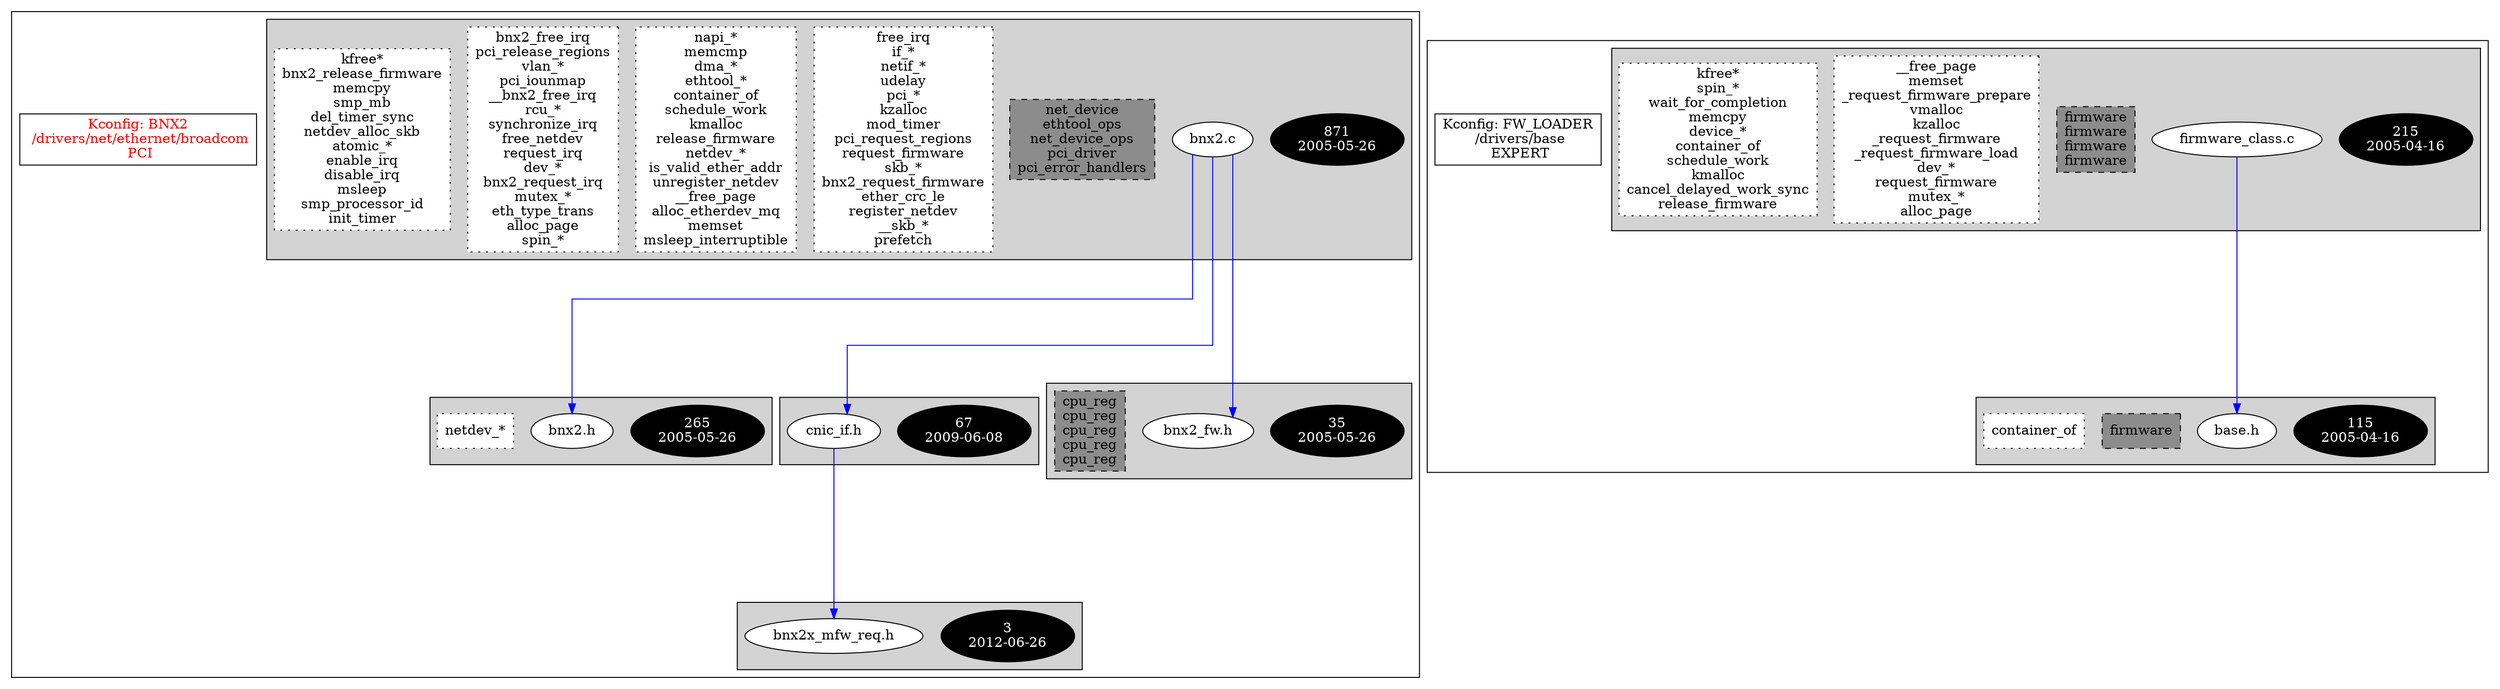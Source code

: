 digraph Driver {
	ranksep=2;
	splines=ortho;
	//Symbol: BNX2
	subgraph "cluster_BNX2"{
		subgraph "cluster_bnx2.h" {
			style=filled
			"commit_bnx2.h" [style=filled, fillcolor=black, fontcolor=white, label="265\n2005-05-26"];
			"bnx2.h" [style=filled, fillcolor=white, fontcolor=black, label="bnx2.h\n"];
			"funccall0-bnx2.h" [style="filled,dotted" shape=box, fillcolor=white, fontcolor=black, label="netdev_*\n"];
		}
		subgraph "cluster_bnx2.c" {
			style=filled
			"commit_bnx2.c" [style=filled, fillcolor=black, fontcolor=white, label="871\n2005-05-26"];
			"bnx2.c" [style=filled, fillcolor=white, fontcolor=black, label="bnx2.c\n"];
			"structs-bnx2.c" [style="filled,dashed" shape=box, fillcolor=grey55, fontcolor=black, label="net_device\nethtool_ops\nnet_device_ops\npci_driver\npci_error_handlers\n"];
			"funccall4-bnx2.c" [style="filled,dotted" shape=box, fillcolor=white, fontcolor=black, label="free_irq\nif_*\nnetif_*\nudelay\npci_*\nkzalloc\nmod_timer\npci_request_regions\nrequest_firmware\nskb_*\nbnx2_request_firmware\nether_crc_le\nregister_netdev\n__skb_*\nprefetch\n"];
			"funccall3-bnx2.c" [style="filled,dotted" shape=box, fillcolor=white, fontcolor=black, label="napi_*\nmemcmp\ndma_*\nethtool_*\ncontainer_of\nschedule_work\nkmalloc\nrelease_firmware\nnetdev_*\nis_valid_ether_addr\nunregister_netdev\n__free_page\nalloc_etherdev_mq\nmemset\nmsleep_interruptible\n"];
			"funccall2-bnx2.c" [style="filled,dotted" shape=box, fillcolor=white, fontcolor=black, label="bnx2_free_irq\npci_release_regions\nvlan_*\npci_iounmap\n__bnx2_free_irq\nrcu_*\nsynchronize_irq\nfree_netdev\nrequest_irq\ndev_*\nbnx2_request_irq\nmutex_*\neth_type_trans\nalloc_page\nspin_*\n"];
			"funccall1-bnx2.c" [style="filled,dotted" shape=box, fillcolor=white, fontcolor=black, label="kfree*\nbnx2_release_firmware\nmemcpy\nsmp_mb\ndel_timer_sync\nnetdev_alloc_skb\natomic_*\nenable_irq\ndisable_irq\nmsleep\nsmp_processor_id\ninit_timer\n"];
		}
		subgraph "cluster_cnic_if.h" {
			style=filled
			"commit_cnic_if.h" [style=filled, fillcolor=black, fontcolor=white, label="67\n2009-06-08"];
			"cnic_if.h" [style=filled, fillcolor=white, fontcolor=black, label="cnic_if.h\n"];
		}
		subgraph "cluster_bnx2_fw.h" {
			style=filled
			"commit_bnx2_fw.h" [style=filled, fillcolor=black, fontcolor=white, label="35\n2005-05-26"];
			"bnx2_fw.h" [style=filled, fillcolor=white, fontcolor=black, label="bnx2_fw.h\n"];
			"structs-bnx2_fw.h" [style="filled,dashed" shape=box, fillcolor=grey55, fontcolor=black, label="cpu_reg\ncpu_reg\ncpu_reg\ncpu_reg\ncpu_reg\n"];
		}
		subgraph "cluster_bnx2x_mfw_req.h" {
			style=filled
			"commit_bnx2x_mfw_req.h" [style=filled, fillcolor=black, fontcolor=white, label="3\n2012-06-26"];
			"bnx2x_mfw_req.h" [style=filled, fillcolor=white, fontcolor=black, label="bnx2x_mfw_req.h\n"];
		}
		"K:BNX2" [label="Kconfig: BNX2\n /drivers/net/ethernet/broadcom\n  PCI ", shape=box, fontcolor=red];
	}
	//Symbol: FW_LOADER
	subgraph "cluster_FW_LOADER"{
		subgraph "cluster_firmware_class.c" {
			style=filled
			"commit_firmware_class.c" [style=filled, fillcolor=black, fontcolor=white, label="215\n2005-04-16"];
			"firmware_class.c" [style=filled, fillcolor=white, fontcolor=black, label="firmware_class.c\n"];
			"structs-firmware_class.c" [style="filled,dashed" shape=box, fillcolor=grey55, fontcolor=black, label="firmware\nfirmware\nfirmware\nfirmware\n"];
			"funccall2-firmware_class.c" [style="filled,dotted" shape=box, fillcolor=white, fontcolor=black, label="__free_page\nmemset\n_request_firmware_prepare\nvmalloc\nkzalloc\n_request_firmware\n_request_firmware_load\ndev_*\nrequest_firmware\nmutex_*\nalloc_page\n"];
			"funccall1-firmware_class.c" [style="filled,dotted" shape=box, fillcolor=white, fontcolor=black, label="kfree*\nspin_*\nwait_for_completion\nmemcpy\ndevice_*\ncontainer_of\nschedule_work\nkmalloc\ncancel_delayed_work_sync\nrelease_firmware\n"];
		}
		subgraph "cluster_base.h" {
			style=filled
			"commit_base.h" [style=filled, fillcolor=black, fontcolor=white, label="115\n2005-04-16"];
			"base.h" [style=filled, fillcolor=white, fontcolor=black, label="base.h\n"];
			"structs-base.h" [style="filled,dashed" shape=box, fillcolor=grey55, fontcolor=black, label="firmware\n"];
			"funccall0-base.h" [style="filled,dotted" shape=box, fillcolor=white, fontcolor=black, label="container_of\n"];
		}
		"K:FW_LOADER" [label="Kconfig: FW_LOADER\n /drivers/base\n  EXPERT ", shape=box];
	}
"bnx2.c" -> "bnx2_fw.h"[color=blue];
"bnx2.c" -> "bnx2.h"[color=blue];
"bnx2.c" -> "cnic_if.h"[color=blue];
"cnic_if.h" -> "bnx2x_mfw_req.h"[color=blue];
"firmware_class.c" -> "base.h"[color=blue];
}
